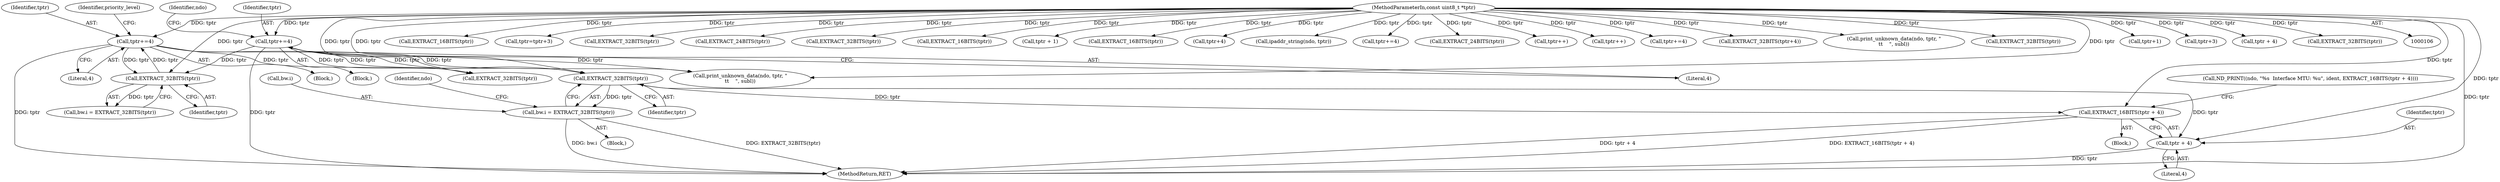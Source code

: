 digraph "0_tcpdump_5d0d76e88ee2d3236d7e032589d6f1d4ec5f7b1e@pointer" {
"1000500" [label="(Call,EXTRACT_32BITS(tptr))"];
"1000479" [label="(Call,tptr+=4)"];
"1000461" [label="(Call,EXTRACT_32BITS(tptr))"];
"1000438" [label="(Call,tptr+=4)"];
"1000108" [label="(MethodParameterIn,const uint8_t *tptr)"];
"1000496" [label="(Call,bw.i = EXTRACT_32BITS(tptr))"];
"1000523" [label="(Call,EXTRACT_16BITS(tptr + 4))"];
"1000524" [label="(Call,tptr + 4)"];
"1000345" [label="(Call,EXTRACT_16BITS(tptr))"];
"1000481" [label="(Literal,4)"];
"1000383" [label="(Call,tptr=tptr+3)"];
"1000479" [label="(Call,tptr+=4)"];
"1000195" [label="(Call,EXTRACT_32BITS(tptr))"];
"1000600" [label="(MethodReturn,RET)"];
"1000381" [label="(Call,EXTRACT_24BITS(tptr))"];
"1000443" [label="(Identifier,ndo)"];
"1000230" [label="(Call,EXTRACT_32BITS(tptr))"];
"1000496" [label="(Call,bw.i = EXTRACT_32BITS(tptr))"];
"1000343" [label="(Call,EXTRACT_16BITS(tptr))"];
"1000438" [label="(Call,tptr+=4)"];
"1000439" [label="(Identifier,tptr)"];
"1000435" [label="(Call,tptr + 1)"];
"1000516" [label="(Call,ND_PRINT((ndo, \"%s  Interface MTU: %u\", ident, EXTRACT_16BITS(tptr + 4))))"];
"1000462" [label="(Identifier,tptr)"];
"1000525" [label="(Identifier,tptr)"];
"1000402" [label="(Call,EXTRACT_16BITS(tptr))"];
"1000164" [label="(Call,tptr+4)"];
"1000180" [label="(Call,ipaddr_string(ndo, tptr))"];
"1000248" [label="(Call,tptr+=4)"];
"1000325" [label="(Call,EXTRACT_24BITS(tptr))"];
"1000395" [label="(Call,tptr++)"];
"1000455" [label="(Identifier,priority_level)"];
"1000524" [label="(Call,tptr + 4)"];
"1000457" [label="(Call,bw.i = EXTRACT_32BITS(tptr))"];
"1000269" [label="(Call,tptr++)"];
"1000504" [label="(Identifier,ndo)"];
"1000526" [label="(Literal,4)"];
"1000501" [label="(Identifier,tptr)"];
"1000311" [label="(Call,tptr+=4)"];
"1000410" [label="(Block,)"];
"1000537" [label="(Call,EXTRACT_32BITS(tptr))"];
"1000497" [label="(Call,bw.i)"];
"1000456" [label="(Block,)"];
"1000163" [label="(Call,EXTRACT_32BITS(tptr+4))"];
"1000587" [label="(Call,print_unknown_data(ndo, tptr, \"\n\t\t    \", subl))"];
"1000487" [label="(Block,)"];
"1000108" [label="(MethodParameterIn,const uint8_t *tptr)"];
"1000500" [label="(Call,EXTRACT_32BITS(tptr))"];
"1000480" [label="(Identifier,tptr)"];
"1000152" [label="(Call,EXTRACT_32BITS(tptr))"];
"1000576" [label="(Call,print_unknown_data(ndo, tptr, \"\n\t\t    \", subl))"];
"1000366" [label="(Call,tptr+1)"];
"1000523" [label="(Call,EXTRACT_16BITS(tptr + 4))"];
"1000461" [label="(Call,EXTRACT_32BITS(tptr))"];
"1000385" [label="(Call,tptr+3)"];
"1000564" [label="(Call,tptr + 4)"];
"1000293" [label="(Call,EXTRACT_32BITS(tptr))"];
"1000521" [label="(Block,)"];
"1000440" [label="(Literal,4)"];
"1000500" -> "1000496"  [label="AST: "];
"1000500" -> "1000501"  [label="CFG: "];
"1000501" -> "1000500"  [label="AST: "];
"1000496" -> "1000500"  [label="CFG: "];
"1000500" -> "1000496"  [label="DDG: tptr"];
"1000479" -> "1000500"  [label="DDG: tptr"];
"1000438" -> "1000500"  [label="DDG: tptr"];
"1000108" -> "1000500"  [label="DDG: tptr"];
"1000500" -> "1000523"  [label="DDG: tptr"];
"1000500" -> "1000524"  [label="DDG: tptr"];
"1000479" -> "1000456"  [label="AST: "];
"1000479" -> "1000481"  [label="CFG: "];
"1000480" -> "1000479"  [label="AST: "];
"1000481" -> "1000479"  [label="AST: "];
"1000455" -> "1000479"  [label="CFG: "];
"1000479" -> "1000600"  [label="DDG: tptr"];
"1000479" -> "1000461"  [label="DDG: tptr"];
"1000461" -> "1000479"  [label="DDG: tptr"];
"1000108" -> "1000479"  [label="DDG: tptr"];
"1000479" -> "1000537"  [label="DDG: tptr"];
"1000479" -> "1000576"  [label="DDG: tptr"];
"1000461" -> "1000457"  [label="AST: "];
"1000461" -> "1000462"  [label="CFG: "];
"1000462" -> "1000461"  [label="AST: "];
"1000457" -> "1000461"  [label="CFG: "];
"1000461" -> "1000457"  [label="DDG: tptr"];
"1000438" -> "1000461"  [label="DDG: tptr"];
"1000108" -> "1000461"  [label="DDG: tptr"];
"1000438" -> "1000410"  [label="AST: "];
"1000438" -> "1000440"  [label="CFG: "];
"1000439" -> "1000438"  [label="AST: "];
"1000440" -> "1000438"  [label="AST: "];
"1000443" -> "1000438"  [label="CFG: "];
"1000438" -> "1000600"  [label="DDG: tptr"];
"1000108" -> "1000438"  [label="DDG: tptr"];
"1000438" -> "1000537"  [label="DDG: tptr"];
"1000438" -> "1000576"  [label="DDG: tptr"];
"1000108" -> "1000106"  [label="AST: "];
"1000108" -> "1000600"  [label="DDG: tptr"];
"1000108" -> "1000152"  [label="DDG: tptr"];
"1000108" -> "1000163"  [label="DDG: tptr"];
"1000108" -> "1000164"  [label="DDG: tptr"];
"1000108" -> "1000180"  [label="DDG: tptr"];
"1000108" -> "1000195"  [label="DDG: tptr"];
"1000108" -> "1000230"  [label="DDG: tptr"];
"1000108" -> "1000248"  [label="DDG: tptr"];
"1000108" -> "1000269"  [label="DDG: tptr"];
"1000108" -> "1000293"  [label="DDG: tptr"];
"1000108" -> "1000311"  [label="DDG: tptr"];
"1000108" -> "1000325"  [label="DDG: tptr"];
"1000108" -> "1000343"  [label="DDG: tptr"];
"1000108" -> "1000345"  [label="DDG: tptr"];
"1000108" -> "1000366"  [label="DDG: tptr"];
"1000108" -> "1000381"  [label="DDG: tptr"];
"1000108" -> "1000383"  [label="DDG: tptr"];
"1000108" -> "1000385"  [label="DDG: tptr"];
"1000108" -> "1000395"  [label="DDG: tptr"];
"1000108" -> "1000402"  [label="DDG: tptr"];
"1000108" -> "1000435"  [label="DDG: tptr"];
"1000108" -> "1000523"  [label="DDG: tptr"];
"1000108" -> "1000524"  [label="DDG: tptr"];
"1000108" -> "1000537"  [label="DDG: tptr"];
"1000108" -> "1000564"  [label="DDG: tptr"];
"1000108" -> "1000576"  [label="DDG: tptr"];
"1000108" -> "1000587"  [label="DDG: tptr"];
"1000496" -> "1000487"  [label="AST: "];
"1000497" -> "1000496"  [label="AST: "];
"1000504" -> "1000496"  [label="CFG: "];
"1000496" -> "1000600"  [label="DDG: bw.i"];
"1000496" -> "1000600"  [label="DDG: EXTRACT_32BITS(tptr)"];
"1000523" -> "1000521"  [label="AST: "];
"1000523" -> "1000524"  [label="CFG: "];
"1000524" -> "1000523"  [label="AST: "];
"1000516" -> "1000523"  [label="CFG: "];
"1000523" -> "1000600"  [label="DDG: tptr + 4"];
"1000523" -> "1000600"  [label="DDG: EXTRACT_16BITS(tptr + 4)"];
"1000524" -> "1000526"  [label="CFG: "];
"1000525" -> "1000524"  [label="AST: "];
"1000526" -> "1000524"  [label="AST: "];
"1000524" -> "1000600"  [label="DDG: tptr"];
}
